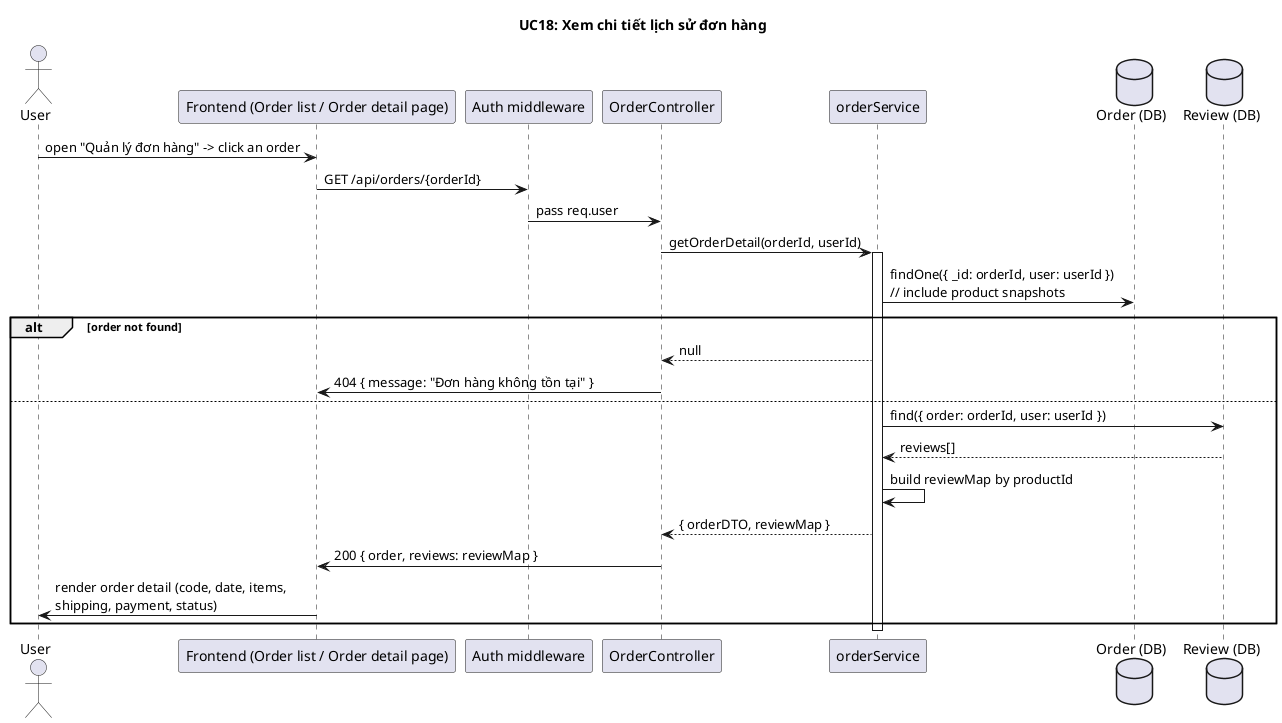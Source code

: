@startuml UC18_GetOrderDetail_Main

title UC18: Xem chi tiết lịch sử đơn hàng

actor User
participant Frontend as "Frontend (Order list / Order detail page)"
participant Auth as "Auth middleware"
participant OrderController as "OrderController"
participant OrderService as "orderService"
database OrderDB as "Order (DB)"
database ReviewDB as "Review (DB)"

User -> Frontend: open "Quản lý đơn hàng" -> click an order
Frontend -> Auth: GET /api/orders/{orderId}
Auth -> OrderController: pass req.user
OrderController -> OrderService: getOrderDetail(orderId, userId)
activate OrderService
OrderService -> OrderDB: findOne({ _id: orderId, user: userId }) \n// include product snapshots
alt order not found
  OrderService --> OrderController: null
  OrderController -> Frontend: 404 { message: "Đơn hàng không tồn tại" }
else
  OrderService -> ReviewDB: find({ order: orderId, user: userId })
  ReviewDB --> OrderService: reviews[]
  OrderService -> OrderService: build reviewMap by productId
  OrderService --> OrderController: { orderDTO, reviewMap }
  OrderController -> Frontend: 200 { order, reviews: reviewMap }
  Frontend -> User: render order detail (code, date, items, \nshipping, payment, status)
end
deactivate OrderService
@enduml

